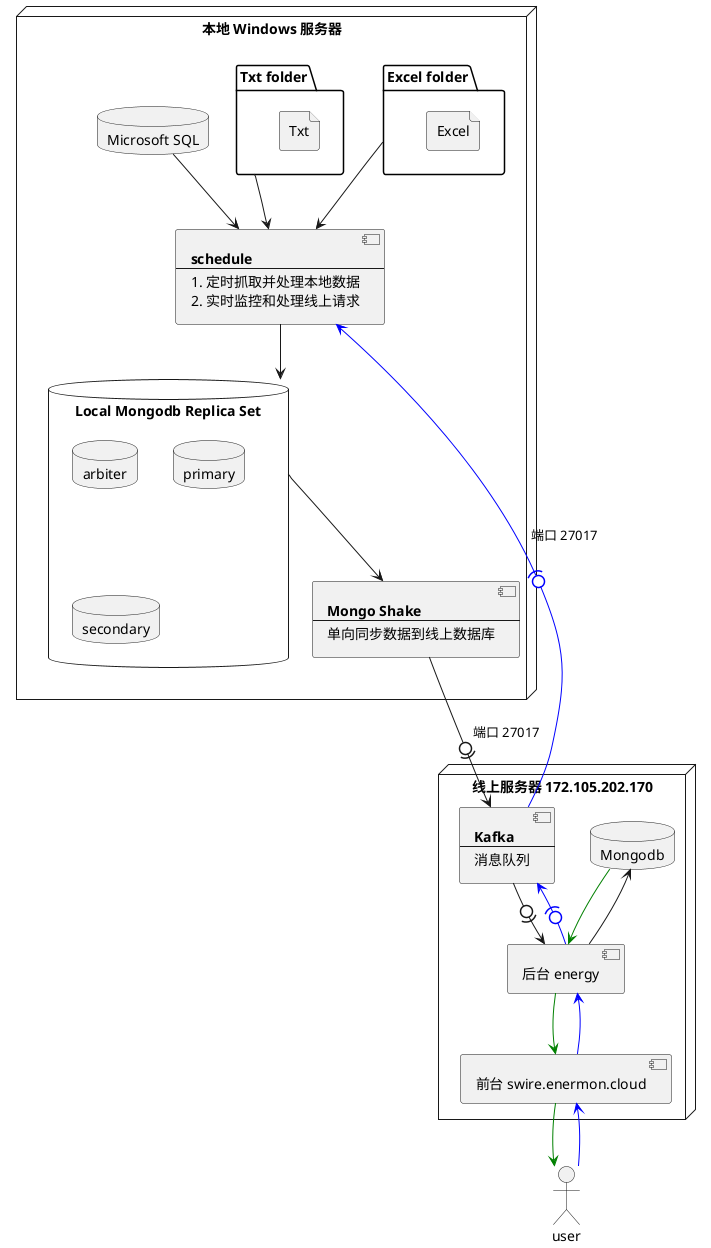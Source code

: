 @startuml end
  ' 定义变量 -------------------------------
  ' 本地 windows 服务器
  node "本地 Windows 服务器" as windows {
    ' MS Sql
    database "Microsoft SQL" as mssql
    ' Excel file
    folder "Excel folder" as excel {
      file "Excel"
    }
    ' Txt file
    folder "Txt folder" as txt {
      file "Txt"
    }

    ' 定时抓取数据
    component schedule [
      <b>schedule
      ----
      1. 定时抓取并处理本地数据
      2. 实时监控和处理线上请求
    ]

    ' Local Mongodb
    database "Local Mongodb Replica Set" as localdb {
      database arbiter
      database primary
      database secondary
    }
    ' 单项同步
    component shake [
      <b>Mongo Shake
      ----
      单向同步数据到线上数据库
    ]
  }

  ' 线上 linux 服务器 http://swire.enermon.cloud/
  node "线上服务器 172.105.202.170" as linux {
    ' web
    component "前台 swire.enermon.cloud" as web
    component "后台 energy" as energy

    database "Mongodb" as db
    ' 消息队列
    component kafka [
      <b>Kafka
      ----
      消息队列
    ]
  }

  actor user

  ' 关系
  mssql --> schedule
  excel --> schedule
  txt --> schedule
  schedule --> localdb
  localdb --> shake

  shake -0)-> kafka : 端口 27017
  schedule <-[#blue](0- kafka : 端口 27017

  kafka -0)-> energy
  kafka <-[#blue](0- energy

  db -[#green]-> energy
  db <-- energy

  energy -[#green]-> web
  energy <-[#blue]- web

  web -[#green]-> user
  web <-[#blue]- user
  
@enduml